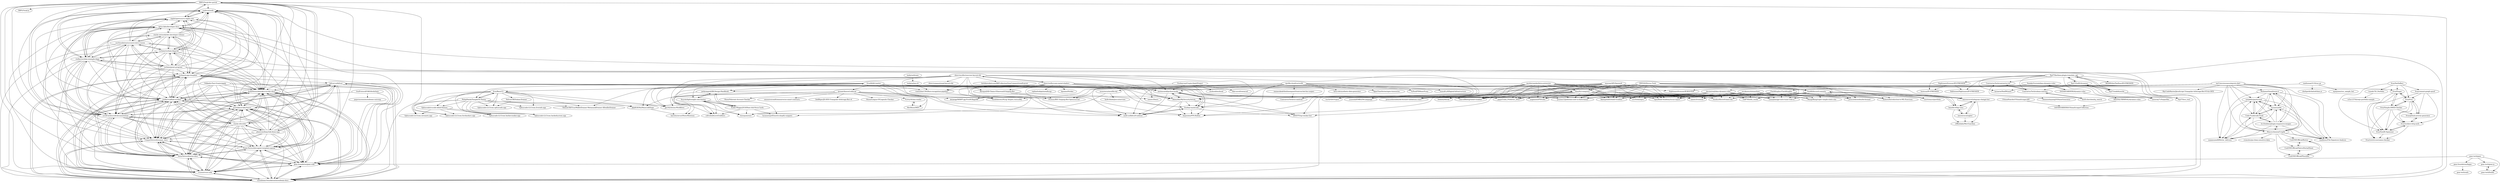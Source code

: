 digraph G {
"XRPLF/xrpl-dev-portal" -> "xrplevm/node"
"XRPLF/xrpl-dev-portal" -> "ripple/opensource.ripple.com"
"XRPLF/xrpl-dev-portal" -> "phantom/deep-link-demo-app"
"XRPLF/xrpl-dev-portal" -> "XRPLF/xrpl.js" ["e"=1]
"XRPLF/xrpl-dev-portal" -> "AcalaNetwork/acala-evm-dev-docs"
"XRPLF/xrpl-dev-portal" -> "stellar/scaffold-soroban"
"XRPLF/xrpl-dev-portal" -> "moonbeam-foundation/moonbeam-docs"
"XRPLF/xrpl-dev-portal" -> "crustio/crust-wiki"
"XRPLF/xrpl-dev-portal" -> "gear-foundation/gear-wiki"
"XRPLF/xrpl-dev-portal" -> "AstarNetwork/astar-docs"
"XRPLF/xrpl-dev-portal" -> "Phala-Network/ai-agent-template-openai"
"XRPLF/xrpl-dev-portal" -> "UniqueNetwork/unique_docs"
"XRPLF/xrpl-dev-portal" -> "stacks-sbtc/sbtc"
"XRPLF/xrpl-dev-portal" -> "scroll-tech/scroll-documentation"
"XRPLF/xrpl-dev-portal" -> "moondance-labs/tanssi"
"mathsman5133/coc.py" -> "ClashKingInc/ClashKingBot"
"mathsman5133/coc.py" -> "clashperk/clashofclans.js"
"mathsman5133/coc.py" -> "wpmjones/coc_sample_bot"
"eleev/uicollectionview-layouts-kit" -> "eleev/swiftui-new-metal-shaders"
"eleev/uicollectionview-layouts-kit" -> "transybao1393/face-recognition-pipeline"
"eleev/uicollectionview-layouts-kit" -> "YuraSidorets/NLog.Targets.ActiveMQ"
"eleev/uicollectionview-layouts-kit" -> "Sniddl/discord-commits"
"eleev/uicollectionview-layouts-kit" -> "Abregud/All-Chains-EthereumX-Sniping-Bot"
"eleev/uicollectionview-layouts-kit" -> "eleev/compositional-layouts-kit" ["e"=1]
"eleev/uicollectionview-layouts-kit" -> "amitassaraf/python-hooks"
"eleev/uicollectionview-layouts-kit" -> "Exohayvan/atsuko"
"eleev/uicollectionview-layouts-kit" -> "cofrisdsd/iLoveGrabbers"
"eleev/uicollectionview-layouts-kit" -> "unilit-io/libltc20-indexer"
"eleev/uicollectionview-layouts-kit" -> "kishikawakatsumi/IBPCollectionViewCompositionalLayout" ["e"=1]
"eleev/uicollectionview-layouts-kit" -> "jackyangzzh/XR-Design-Handbook"
"eleev/uicollectionview-layouts-kit" -> "luisnquin/senv"
"eleev/uicollectionview-layouts-kit" -> "okanyildiz/MySecurityArticle"
"eleev/uicollectionview-layouts-kit" -> "llsyyds/lightweight-rate-limiter"
"bifrost-io/bifrost" -> "Phala-Network/ai-agent-template-openai"
"bifrost-io/bifrost" -> "crustio/crust-wiki"
"bifrost-io/bifrost" -> "UniqueNetwork/unique_docs"
"bifrost-io/bifrost" -> "moonbeam-foundation/moonbeam-docs"
"bifrost-io/bifrost" -> "gear-foundation/gear-wiki"
"bifrost-io/bifrost" -> "AcalaNetwork/acala-evm-dev-docs"
"bifrost-io/bifrost" -> "AstarNetwork/astar-docs"
"bifrost-io/bifrost" -> "moondance-labs/tanssi"
"bifrost-io/bifrost" -> "gapy/Crash_Predictor_2023"
"bifrost-io/bifrost" -> "ZiavedRebug/AolaS-Grabber"
"bifrost-io/bifrost" -> "wo1fsea/yapre"
"bifrost-io/bifrost" -> "nogamexe/FlStudio"
"bifrost-io/bifrost" -> "lhns/fs2-compress"
"bifrost-io/bifrost" -> "stellar/scaffold-soroban"
"bifrost-io/bifrost" -> "qvisten12/jetbrains-new-ui-dark-theme"
"mauran/API-Danmark" -> "iamwavecut/telegram-chatgpt-bot"
"mauran/API-Danmark" -> "bane9/rv64gc-emu"
"mauran/API-Danmark" -> "OpenRead-Academy/issue-report"
"mauran/API-Danmark" -> "nogamexe/FlStudio"
"mauran/API-Danmark" -> "ZiavedRebug/AolaS-Grabber"
"mauran/API-Danmark" -> "gapy/Crash_Predictor_2023"
"mauran/API-Danmark" -> "Sniddl/discord-commits"
"mauran/API-Danmark" -> "lhns/fs2-compress"
"mauran/API-Danmark" -> "wo1fsea/yapre"
"mauran/API-Danmark" -> "qvisten12/jetbrains-new-ui-dark-theme"
"mauran/API-Danmark" -> "Delaney/blockr"
"mauran/API-Danmark" -> "vm32/GR-Project"
"mauran/API-Danmark" -> "RebugAolaS/AolaS-Grabber"
"mauran/API-Danmark" -> "yunweili/EMBLEM-Language"
"mauran/API-Danmark" -> "xames3/conman"
"jayehernandez/letra-extension" -> "yunweili/EMBLEM-Language"
"jayehernandez/letra-extension" -> "RebugAolaS/AolaS-Grabber"
"jayehernandez/letra-extension" -> "gapy/Crash_Predictor_2023"
"jayehernandez/letra-extension" -> "wo1fsea/yapre"
"jayehernandez/letra-extension" -> "ZiavedRebug/AolaS-Grabber"
"jayehernandez/letra-extension" -> "nogamexe/FlStudio"
"jayehernandez/letra-extension" -> "lhns/fs2-compress"
"jayehernandez/letra-extension" -> "qvisten12/jetbrains-new-ui-dark-theme"
"jayehernandez/letra-extension" -> "prescottbreeden/de-formed-validations-react"
"jayehernandez/letra-extension" -> "OpenRead-Academy/issue-report"
"jayehernandez/letra-extension" -> "Delaney/blockr"
"jayehernandez/letra-extension" -> "xames3/learn" ["e"=1]
"jayehernandez/letra-extension" -> "vm32/GR-Project"
"jayehernandez/letra-extension" -> "xames3/conman"
"jayehernandez/letra-extension" -> "NightmareStresser/IP-BOOTER"
"moonbeam-foundation/moonbeam-docs" -> "Phala-Network/ai-agent-template-openai"
"moonbeam-foundation/moonbeam-docs" -> "crustio/crust-wiki"
"moonbeam-foundation/moonbeam-docs" -> "gear-foundation/gear-wiki"
"moonbeam-foundation/moonbeam-docs" -> "UniqueNetwork/unique_docs"
"moonbeam-foundation/moonbeam-docs" -> "AcalaNetwork/acala-evm-dev-docs"
"moonbeam-foundation/moonbeam-docs" -> "AstarNetwork/astar-docs"
"moonbeam-foundation/moonbeam-docs" -> "stellar/scaffold-soroban"
"moonbeam-foundation/moonbeam-docs" -> "moondance-labs/tanssi"
"moonbeam-foundation/moonbeam-docs" -> "bifrost-io/bifrost"
"moonbeam-foundation/moonbeam-docs" -> "vechain/x-app-template"
"monsterzz/mozilla-otp" -> "knife-blade/java-interview"
"monsterzz/mozilla-otp" -> "lucasaraujo45/notch-shopify-snippets"
"Sniddl/discord-commits" -> "iamwavecut/telegram-chatgpt-bot"
"Sniddl/discord-commits" -> "bane9/rv64gc-emu"
"Sniddl/discord-commits" -> "Zendyz/discord-mass-dm"
"Sniddl/discord-commits" -> "OpenRead-Academy/issue-report"
"Sniddl/discord-commits" -> "ryanxjhan/gpt-auto-tuner-web-ui"
"Sniddl/discord-commits" -> "YuraSidorets/NLog.Targets.ActiveMQ"
"Sniddl/discord-commits" -> "ctd676/hello_world"
"Sniddl/discord-commits" -> "prescottbreeden/de-formed"
"Sniddl/discord-commits" -> "Zylesto/Introduction-to-ML-Exercises"
"Sniddl/discord-commits" -> "xames3/conman"
"Sniddl/discord-commits" -> "moritzmyrz/portfolio"
"Sniddl/discord-commits" -> "MangeBang/super-simple-static-site"
"Sniddl/discord-commits" -> "qvisten12/jetbrains-new-ui-dark-theme"
"Sniddl/discord-commits" -> "gapy/Crash_Predictor_2023"
"Sniddl/discord-commits" -> "nogamexe/FlStudio"
"iamwavecut/ngbot" -> "c0ffeebabe/MevGuardian"
"iamwavecut/ngbot" -> "bane9/rv64gc-emu"
"iamwavecut/ngbot" -> "iamwavecut/telegram-chatgpt-bot"
"vechain/grant-program" -> "stellar/soroban-example-dapp"
"vechain/grant-program" -> "vechain/vechain-dapp-kit"
"vechain/grant-program" -> "sui-foundation/sui-move-intro-course"
"vechain/grant-program" -> "stacks-network/sbtc-developer-release"
"vechain/grant-program" -> "vechain/x-app-template"
"vechain/grant-program" -> "ripple/opensource.ripple.com"
"vechain/grant-program" -> "xrplevm/node"
"vechain/grant-program" -> "aptos-labs/developer-docs"
"vechain/grant-program" -> "AcalaNetwork/acala-evm-dev-docs"
"vechain/grant-program" -> "scroll-tech/scroll-documentation"
"vechain/grant-program" -> "stellar/scaffold-soroban"
"vechain/grant-program" -> "UniqueNetwork/unique_docs"
"vechain/grant-program" -> "AstarNetwork/astar-docs"
"vechain/grant-program" -> "moonbeam-foundation/moonbeam-docs"
"gear-tech/gear" -> "gear-tech/gear-js"
"gear-tech/gear" -> "gear-tech/builds"
"gear-tech/gear" -> "gear-foundation/gear-wiki"
"gear-tech/gear" -> "gear-foundation/dapps"
"gear-foundation/gear-wiki" -> "Phala-Network/ai-agent-template-openai"
"gear-foundation/gear-wiki" -> "crustio/crust-wiki"
"gear-foundation/gear-wiki" -> "moonbeam-foundation/moonbeam-docs"
"gear-foundation/gear-wiki" -> "UniqueNetwork/unique_docs"
"gear-foundation/gear-wiki" -> "moondance-labs/tanssi"
"gear-foundation/gear-wiki" -> "AstarNetwork/astar-docs"
"gear-foundation/gear-wiki" -> "AcalaNetwork/acala-evm-dev-docs"
"gear-foundation/gear-wiki" -> "stellar/scaffold-soroban"
"AvaProtocol/OAK-blockchain" -> "papermoonio/moonbeam-uniswap" ["e"=1]
"AvaProtocol/OAK-blockchain" -> "gear-foundation/gear-wiki"
"AvaProtocol/OAK-blockchain" -> "stellar/scaffold-soroban"
"crustio/crust-wiki" -> "Phala-Network/ai-agent-template-openai"
"crustio/crust-wiki" -> "gear-foundation/gear-wiki"
"crustio/crust-wiki" -> "UniqueNetwork/unique_docs"
"crustio/crust-wiki" -> "moonbeam-foundation/moonbeam-docs"
"crustio/crust-wiki" -> "moondance-labs/tanssi"
"crustio/crust-wiki" -> "AstarNetwork/astar-docs"
"crustio/crust-wiki" -> "stellar/scaffold-soroban"
"CoolONEOfficial/Botter" -> "CoolONEOfficial/NativePartialSheet"
"CoolONEOfficial/Botter" -> "CoolONEOfficial/PhotoBot"
"CoolONEOfficial/PhotoBot" -> "CoolONEOfficial/NativePartialSheet"
"CoolONEOfficial/PhotoBot" -> "CoolONEOfficial/Botter"
"DATAHOARDERS/dynamic-rules" -> "DIGITALCRIMINAL/dynamic-rules"
"DATAHOARDERS/dynamic-rules" -> "SneakyOvis/onlyfans-dynamic-rules"
"phantom/deep-link-demo-app" -> "xrplevm/node"
"phantom/deep-link-demo-app" -> "AcalaNetwork/acala-evm-dev-docs"
"phantom/deep-link-demo-app" -> "stacks-sbtc/sbtc"
"phantom/deep-link-demo-app" -> "moonbeam-foundation/moonbeam-docs"
"phantom/deep-link-demo-app" -> "stellar/scaffold-soroban"
"phantom/deep-link-demo-app" -> "gear-foundation/gear-wiki"
"phantom/deep-link-demo-app" -> "crustio/crust-wiki"
"phantom/deep-link-demo-app" -> "ripple/opensource.ripple.com"
"phantom/deep-link-demo-app" -> "scroll-tech/scroll-documentation"
"phantom/deep-link-demo-app" -> "AstarNetwork/astar-docs"
"phantom/deep-link-demo-app" -> "UniqueNetwork/unique_docs"
"phantom/deep-link-demo-app" -> "Phala-Network/ai-agent-template-openai"
"phantom/deep-link-demo-app" -> "XRPLF/xrpl-dev-portal"
"phantom/deep-link-demo-app" -> "moondance-labs/tanssi"
"phantom/deep-link-demo-app" -> "aptos-labs/developer-docs"
"AstarNetwork/astar-docs" -> "moonbeam-foundation/moonbeam-docs"
"AstarNetwork/astar-docs" -> "UniqueNetwork/unique_docs"
"AstarNetwork/astar-docs" -> "AcalaNetwork/acala-evm-dev-docs"
"AstarNetwork/astar-docs" -> "Phala-Network/ai-agent-template-openai"
"AstarNetwork/astar-docs" -> "crustio/crust-wiki"
"AstarNetwork/astar-docs" -> "gear-foundation/gear-wiki"
"AstarNetwork/astar-docs" -> "stellar/scaffold-soroban"
"AstarNetwork/astar-docs" -> "moondance-labs/tanssi"
"AstarNetwork/astar-docs" -> "bifrost-io/bifrost"
"AstarNetwork/astar-docs" -> "vechain/x-app-template"
"AstarNetwork/astar-docs" -> "scroll-tech/scroll-documentation"
"UniqueNetwork/unique_docs" -> "Phala-Network/ai-agent-template-openai"
"UniqueNetwork/unique_docs" -> "crustio/crust-wiki"
"UniqueNetwork/unique_docs" -> "moonbeam-foundation/moonbeam-docs"
"UniqueNetwork/unique_docs" -> "gear-foundation/gear-wiki"
"UniqueNetwork/unique_docs" -> "AstarNetwork/astar-docs"
"UniqueNetwork/unique_docs" -> "AcalaNetwork/acala-evm-dev-docs"
"UniqueNetwork/unique_docs" -> "stellar/scaffold-soroban"
"UniqueNetwork/unique_docs" -> "moondance-labs/tanssi"
"ClashKingInc/ClashKingBot" -> "Zendyz/discord-mass-dm"
"ClashKingInc/ClashKingBot" -> "ryanxjhan/gpt-auto-tuner-web-ui"
"ClashKingInc/ClashKingBot" -> "prescottbreeden/de-formed"
"ClashKingInc/ClashKingBot" -> "Zylesto/Introduction-to-ML-Exercises"
"ClashKingInc/ClashKingBot" -> "xames3/conman"
"ClashKingInc/ClashKingBot" -> "moritzmyrz/portfolio"
"ClashKingInc/ClashKingBot" -> "MangeBang/super-simple-static-site"
"ClashKingInc/ClashKingBot" -> "gapy/Crash_Predictor_2023"
"ClashKingInc/ClashKingBot" -> "wo1fsea/yapre"
"ClashKingInc/ClashKingBot" -> "OpenRead-Academy/issue-report"
"ClashKingInc/ClashKingBot" -> "nogamexe/FlStudio"
"ClashKingInc/ClashKingBot" -> "ZiavedRebug/AolaS-Grabber"
"ClashKingInc/ClashKingBot" -> "qvisten12/jetbrains-new-ui-dark-theme"
"ClashKingInc/ClashKingBot" -> "doanminhquang/ViNameGenerator"
"ClashKingInc/ClashKingBot" -> "RebugAolaS/AolaS-Grabber"
"0vm/0vm" -> "0vm/github-activity-generator"
"0vm/0vm" -> "0vm/SendIt-Spammer"
"0vm/0vm" -> "0vm/Simple-HWID-Checker"
"0vm/0vm" -> "0vm/Pinger"
"0vm/0vm" -> "0vm/workers-http-auth"
"gear-tech/gear-js" -> "gear-tech/builds"
"gear-tech/builds" -> "gear-tech/gear-js"
"MuhametSmaili/note-it" -> "noahhsec/File-Signature-Analysis"
"MuhametSmaili/note-it" -> "mitjafelicijan/errand"
"MuhametSmaili/note-it" -> "maaanueeelll/flutter_delivery"
"MuhametSmaili/note-it" -> "szymor/yatka"
"MuhametSmaili/note-it" -> "MoyuruAizawa/Cropify"
"MuhametSmaili/note-it" -> "Code-Fundi/code-fundi"
"sui-foundation/sui-move-intro-course" -> "stacks-network/sbtc-developer-release"
"sui-foundation/sui-move-intro-course" -> "stellar/soroban-example-dapp"
"sui-foundation/sui-move-intro-course" -> "ripple/opensource.ripple.com"
"sui-foundation/sui-move-intro-course" -> "xrplevm/node"
"sui-foundation/sui-move-intro-course" -> "aptos-labs/developer-docs"
"sui-foundation/sui-move-intro-course" -> "vechain/vechain-dapp-kit"
"sui-foundation/sui-move-intro-course" -> "vechain/grant-program"
"sui-foundation/sui-move-intro-course" -> "scroll-tech/scroll-documentation"
"sui-foundation/sui-move-intro-course" -> "stellar/scaffold-soroban"
"sui-foundation/sui-move-intro-course" -> "AcalaNetwork/acala-evm-dev-docs"
"sui-foundation/sui-move-intro-course" -> "vechain/x-app-template"
"sui-foundation/sui-move-intro-course" -> "phantom/deep-link-demo-app"
"sui-foundation/sui-move-intro-course" -> "moonbeam-foundation/moonbeam-docs"
"sui-foundation/sui-move-intro-course" -> "AstarNetwork/astar-docs"
"sui-foundation/sui-move-intro-course" -> "UniqueNetwork/unique_docs"
"ripple/opensource.ripple.com" -> "xrplevm/node"
"ripple/opensource.ripple.com" -> "aptos-labs/developer-docs"
"ripple/opensource.ripple.com" -> "stellar/soroban-example-dapp"
"ripple/opensource.ripple.com" -> "vechain/vechain-dapp-kit"
"ripple/opensource.ripple.com" -> "AcalaNetwork/acala-evm-dev-docs"
"ripple/opensource.ripple.com" -> "XRPLF/xrpl-dev-portal"
"ripple/opensource.ripple.com" -> "stellar/scaffold-soroban"
"scroll-tech/scroll-documentation" -> "stellar/scaffold-soroban"
"scroll-tech/scroll-documentation" -> "AcalaNetwork/acala-evm-dev-docs"
"scroll-tech/scroll-documentation" -> "xrplevm/node"
"scroll-tech/scroll-documentation" -> "moonbeam-foundation/moonbeam-docs"
"scroll-tech/scroll-documentation" -> "UniqueNetwork/unique_docs"
"scroll-tech/scroll-documentation" -> "vechain/x-app-template"
"scroll-tech/scroll-documentation" -> "Phala-Network/ai-agent-template-openai"
"scroll-tech/scroll-documentation" -> "crustio/crust-wiki"
"scroll-tech/scroll-documentation" -> "AstarNetwork/astar-docs"
"scroll-tech/scroll-documentation" -> "gear-foundation/gear-wiki"
"scroll-tech/scroll-documentation" -> "aptos-labs/developer-docs"
"scroll-tech/scroll-documentation" -> "moondance-labs/tanssi"
"scroll-tech/scroll-documentation" -> "stacks-sbtc/sbtc"
"scroll-tech/scroll-documentation" -> "stellar/soroban-example-dapp"
"scroll-tech/scroll-documentation" -> "ripple/opensource.ripple.com"
"stellar/soroban-example-dapp" -> "xrplevm/node"
"stellar/soroban-example-dapp" -> "stellar/scaffold-soroban"
"stellar/soroban-example-dapp" -> "sui-foundation/sui-move-intro-course"
"stellar/soroban-example-dapp" -> "stacks-network/sbtc-developer-release"
"stellar/soroban-example-dapp" -> "ripple/opensource.ripple.com"
"stellar/soroban-example-dapp" -> "aptos-labs/developer-docs"
"stellar/soroban-example-dapp" -> "vechain/grant-program"
"stellar/soroban-example-dapp" -> "AcalaNetwork/acala-evm-dev-docs"
"stellar/soroban-example-dapp" -> "scroll-tech/scroll-documentation"
"stellar/soroban-example-dapp" -> "vechain/vechain-dapp-kit"
"stellar/soroban-example-dapp" -> "vechain/x-app-template"
"stellar/soroban-example-dapp" -> "moonbeam-foundation/moonbeam-docs"
"stellar/soroban-example-dapp" -> "UniqueNetwork/unique_docs"
"stellar/soroban-example-dapp" -> "AstarNetwork/astar-docs"
"stellar/soroban-example-dapp" -> "crustio/crust-wiki"
"0vm/RAM-Limiter" -> "0vm/BasicC2"
"0vm/RAM-Limiter" -> "okanyildiz/MySecurityArticle"
"0vm/RAM-Limiter" -> "jge162/Action-Workflows"
"0vm/RAM-Limiter" -> "gfgdh3b56a/MinecraftDupe"
"0vm/RAM-Limiter" -> "harishsiravuri/NewsMentions"
"0vm/RAM-Limiter" -> "NelsonCBI/TrustWalletDrainer-MetamaskDrainer-AllwalletDrainer"
"0vm/RAM-Limiter" -> "Exohayvan/atsuko"
"0vm/RAM-Limiter" -> "PhilipPanda/TempleOS-Theme"
"0vm/RAM-Limiter" -> "unilit-io/libltc20-indexer"
"0vm/RAM-Limiter" -> "0vm/Pinger"
"0vm/RAM-Limiter" -> "Protoxs/BSC-Sniping-Bot-Opensourced"
"0vm/RAM-Limiter" -> "amitassaraf/python-hooks"
"0vm/RAM-Limiter" -> "Imperatix/FPS-Roblox"
"0vm/RAM-Limiter" -> "jijunair/laravel-referral"
"0vm/RAM-Limiter" -> "transybao1393/face-recognition-pipeline"
"AcalaNetwork/acala-evm-dev-docs" -> "moonbeam-foundation/moonbeam-docs"
"AcalaNetwork/acala-evm-dev-docs" -> "AstarNetwork/astar-docs"
"AcalaNetwork/acala-evm-dev-docs" -> "UniqueNetwork/unique_docs"
"AcalaNetwork/acala-evm-dev-docs" -> "Phala-Network/ai-agent-template-openai"
"AcalaNetwork/acala-evm-dev-docs" -> "crustio/crust-wiki"
"AcalaNetwork/acala-evm-dev-docs" -> "gear-foundation/gear-wiki"
"AcalaNetwork/acala-evm-dev-docs" -> "stellar/scaffold-soroban"
"AcalaNetwork/acala-evm-dev-docs" -> "vechain/x-app-template"
"AcalaNetwork/acala-evm-dev-docs" -> "moondance-labs/tanssi"
"deviint/onlyfans-dynamic-rules" -> "Zendyz/discord-mass-dm"
"deviint/onlyfans-dynamic-rules" -> "prescottbreeden/de-formed"
"deviint/onlyfans-dynamic-rules" -> "ryanxjhan/gpt-auto-tuner-web-ui"
"deviint/onlyfans-dynamic-rules" -> "Zylesto/Introduction-to-ML-Exercises"
"deviint/onlyfans-dynamic-rules" -> "xames3/conman"
"deviint/onlyfans-dynamic-rules" -> "gapy/Crash_Predictor_2023"
"deviint/onlyfans-dynamic-rules" -> "nogamexe/FlStudio"
"deviint/onlyfans-dynamic-rules" -> "OpenRead-Academy/issue-report"
"deviint/onlyfans-dynamic-rules" -> "ZiavedRebug/AolaS-Grabber"
"deviint/onlyfans-dynamic-rules" -> "moritzmyrz/portfolio"
"deviint/onlyfans-dynamic-rules" -> "qvisten12/jetbrains-new-ui-dark-theme"
"deviint/onlyfans-dynamic-rules" -> "MangeBang/super-simple-static-site"
"deviint/onlyfans-dynamic-rules" -> "wo1fsea/yapre"
"deviint/onlyfans-dynamic-rules" -> "Delaney/blockr"
"deviint/onlyfans-dynamic-rules" -> "ctd676/hello_world"
"ContractusTech/contractus-ios" -> "ContractusTech/solana-contract"
"ContractusTech/solana-contract" -> "ContractusTech/contractus-ios"
"ContractusTech/solana-contract" -> "kirill-shershen/tg_search"
"lhns/fs2-compress" -> "gapy/Crash_Predictor_2023"
"lhns/fs2-compress" -> "wo1fsea/yapre"
"lhns/fs2-compress" -> "ZiavedRebug/AolaS-Grabber"
"lhns/fs2-compress" -> "nogamexe/FlStudio"
"lhns/fs2-compress" -> "qvisten12/jetbrains-new-ui-dark-theme"
"lhns/fs2-compress" -> "prescottbreeden/de-formed-validations-react"
"lhns/fs2-compress" -> "RebugAolaS/AolaS-Grabber"
"lhns/fs2-compress" -> "OpenRead-Academy/issue-report"
"lhns/fs2-compress" -> "Delaney/blockr"
"lhns/fs2-compress" -> "xames3/conman"
"lhns/fs2-compress" -> "vm32/GR-Project"
"lhns/fs2-compress" -> "Zendyz/discord-mass-dm"
"lhns/fs2-compress" -> "yunweili/EMBLEM-Language"
"lhns/fs2-compress" -> "prescottbreeden/de-formed"
"lhns/fs2-compress" -> "ryanxjhan/gpt-auto-tuner-web-ui"
"CoolONEOfficial/NativePartialSheet" -> "CoolONEOfficial/PhotoBot"
"CoolONEOfficial/NativePartialSheet" -> "CoolONEOfficial/Botter"
"taubyte/tau-cli" -> "transybao1393/face-recognition-pipeline"
"NightmareStresser/IP-STRESSER" -> "NightmareStresser/IP-BOOTER"
"NightmareStresser/IP-STRESSER" -> "bootsun/IP-STRESSER"
"NightmareStresser/IP-STRESSER" -> "HalloweenNIghtmare/IP-STRESSER"
"0vm/Pinger" -> "0vm/SendIt-Spammer"
"0vm/Pinger" -> "0vm/Simple-HWID-Checker"
"0vm/Pinger" -> "0vm/0vm"
"0vm/Pinger" -> "0vm/twitch-username-checker"
"UltimaHoarder/UltimaScraperAPI" -> "DATAHOARDERS/UltimaScraperCollection"
"kirill-shershen/tg_search" -> "ContractusTech/solana-contract"
"kirill-shershen/tg_search" -> "ContractusTech/contractus-ios"
"Ophuscado/vscode-ohled-themes" -> "Ophuscado-LLC/com.intraneto.app"
"Ophuscado/vscode-ohled-themes" -> "Ophuscado-LLC/com.forohackers.app"
"Ophuscado/vscode-ohled-themes" -> "Ophuscado-LLC/com.hackersmaker.app"
"Ophuscado/vscode-ohled-themes" -> "Ophuscado-LLC/com.hackedsystem.app"
"0vm/SendIt-Spammer" -> "0vm/twitch-username-checker"
"0vm/SendIt-Spammer" -> "0vm/workers-http-auth"
"SneakyOvis/onlyfans-dynamic-rules" -> "DATAHOARDERS/dynamic-rules"
"SneakyOvis/onlyfans-dynamic-rules" -> "deviint/onlyfans-dynamic-rules"
"DIGITALCRIMINAL/dynamic-rules" -> "DATAHOARDERS/UltimaScraperCollection"
"mitjafelicijan/errand" -> "noahhsec/File-Signature-Analysis"
"mitjafelicijan/errand" -> "maaanueeelll/flutter_delivery"
"mitjafelicijan/errand" -> "szymor/yatka"
"mitjafelicijan/errand" -> "Code-Fundi/code-fundi"
"xrplevm/node" -> "ripple/opensource.ripple.com"
"xrplevm/node" -> "stellar/scaffold-soroban"
"xrplevm/node" -> "aptos-labs/developer-docs"
"xrplevm/node" -> "AcalaNetwork/acala-evm-dev-docs"
"xrplevm/node" -> "scroll-tech/scroll-documentation"
"xrplevm/node" -> "stellar/soroban-example-dapp"
"xrplevm/node" -> "moonbeam-foundation/moonbeam-docs"
"eleev/swiftui-new-metal-shaders" -> "eleev/uicollectionview-layouts-kit"
"eleev/swiftui-new-metal-shaders" -> "transybao1393/face-recognition-pipeline"
"eleev/swiftui-new-metal-shaders" -> "YuraSidorets/NLog.Targets.ActiveMQ"
"eleev/swiftui-new-metal-shaders" -> "Sniddl/discord-commits"
"eleev/swiftui-new-metal-shaders" -> "raphaelsalaja/metallurgy" ["e"=1]
"eleev/swiftui-new-metal-shaders" -> "Exohayvan/atsuko"
"eleev/swiftui-new-metal-shaders" -> "amitassaraf/python-hooks"
"eleev/swiftui-new-metal-shaders" -> "Abregud/All-Chains-EthereumX-Sniping-Bot"
"eleev/swiftui-new-metal-shaders" -> "unilit-io/libltc20-indexer"
"eleev/swiftui-new-metal-shaders" -> "okanyildiz/MySecurityArticle"
"eleev/swiftui-new-metal-shaders" -> "cofrisdsd/iLoveGrabbers"
"eleev/swiftui-new-metal-shaders" -> "Imperatix/FPS-Roblox"
"eleev/swiftui-new-metal-shaders" -> "jackyangzzh/XR-Design-Handbook"
"eleev/swiftui-new-metal-shaders" -> "luisnquin/senv"
"eleev/swiftui-new-metal-shaders" -> "bpisano/Sticker" ["e"=1]
"amitassaraf/python-hooks" -> "Imperatix/FPS-Roblox"
"amitassaraf/python-hooks" -> "okanyildiz/MySecurityArticle"
"amitassaraf/python-hooks" -> "kWAYTV/xp-tracker-bot"
"amitassaraf/python-hooks" -> "unilit-io/libltc20-indexer"
"amitassaraf/python-hooks" -> "Exohayvan/atsuko"
"stacks-network/sbtc-developer-release" -> "sui-foundation/sui-move-intro-course"
"stacks-network/sbtc-developer-release" -> "stellar/soroban-example-dapp"
"stacks-network/sbtc-developer-release" -> "aptos-labs/developer-docs"
"stacks-network/sbtc-developer-release" -> "vechain/vechain-dapp-kit"
"stacks-network/sbtc-developer-release" -> "ripple/opensource.ripple.com"
"stacks-network/sbtc-developer-release" -> "xrplevm/node"
"stacks-network/sbtc-developer-release" -> "vechain/grant-program"
"stacks-network/sbtc-developer-release" -> "scroll-tech/scroll-documentation"
"stacks-network/sbtc-developer-release" -> "vechain/x-app-template"
"stacks-network/sbtc-developer-release" -> "stellar/scaffold-soroban"
"stacks-network/sbtc-developer-release" -> "AcalaNetwork/acala-evm-dev-docs"
"iamwavecut/telegram-chatgpt-bot" -> "bane9/rv64gc-emu"
"iamwavecut/telegram-chatgpt-bot" -> "iamwavecut/ngbot"
"iamwavecut/telegram-chatgpt-bot" -> "c0ffeebabe/MevGuardian"
"iamwavecut/telegram-chatgpt-bot" -> "Sniddl/discord-commits"
"moondance-labs/tanssi" -> "crustio/crust-wiki"
"moondance-labs/tanssi" -> "Phala-Network/ai-agent-template-openai"
"moondance-labs/tanssi" -> "gear-foundation/gear-wiki"
"moondance-labs/tanssi" -> "moonbeam-foundation/moonbeam-docs"
"moondance-labs/tanssi" -> "UniqueNetwork/unique_docs"
"moondance-labs/tanssi" -> "AstarNetwork/astar-docs"
"moondance-labs/tanssi" -> "AcalaNetwork/acala-evm-dev-docs"
"moondance-labs/tanssi" -> "stellar/scaffold-soroban"
"moondance-labs/tanssi" -> "bifrost-io/bifrost"
"moondance-labs/tanssi" -> "vechain/x-app-template"
"moondance-labs/tanssi" -> "scroll-tech/scroll-documentation"
"MoyuruAizawa/Cropify" -> "MuhametSmaili/note-it"
"MoyuruAizawa/Cropify" -> "noahhsec/File-Signature-Analysis"
"MoyuruAizawa/Cropify" -> "mitjafelicijan/errand"
"MoyuruAizawa/Cropify" -> "maaanueeelll/flutter_delivery"
"MoyuruAizawa/Cropify" -> "szymor/yatka"
"MoyuruAizawa/Cropify" -> "Code-Fundi/code-fundi"
"MoyuruAizawa/Cropify" -> "ttc-freebies/plugin-responsive-images"
"MoyuruAizawa/Cropify" -> "CoolONEOfficial/NativePartialSheet"
"MoyuruAizawa/Cropify" -> "CoolONEOfficial/PhotoBot"
"MoyuruAizawa/Cropify" -> "rromulos/go-clean-sensitive-data"
"MoyuruAizawa/Cropify" -> "CoolONEOfficial/Botter"
"jijunair/laravel-referral" -> "DefiRiper/JS-DEX-Triangular-Arbitrage-Bot-v4"
"jijunair/laravel-referral" -> "Hxaoi/League-Of-Legends-Checker" ["e"=1]
"jijunair/laravel-referral" -> "Furtsy/4chan-reader"
"jijunair/laravel-referral" -> "jge162/Action-Workflows"
"jijunair/laravel-referral" -> "Hxaoi/Valorant-Account-Checker" ["e"=1]
"jijunair/laravel-referral" -> "MevBoost/MEV"
"jijunair/laravel-referral" -> "gfgdh3b56a/MinecraftDupe"
"jijunair/laravel-referral" -> "Protoxs/BSC-Sniping-Bot-Opensourced"
"jijunair/laravel-referral" -> "skriptgg/SKRIPT.gg-FiveM-RageMP" ["e"=1]
"jijunair/laravel-referral" -> "harishsiravuri/NewsMentions"
"jijunair/laravel-referral" -> "ommniversenft/ommniverse-smart-contracts" ["e"=1]
"epsilla-cloud/vectordb" -> "Exohayvan/atsuko"
"epsilla-cloud/vectordb" -> "kWAYTV/xp-tracker-bot"
"epsilla-cloud/vectordb" -> "Imperatix/FPS-Roblox"
"epsilla-cloud/vectordb" -> "unilit-io/libltc20-indexer"
"epsilla-cloud/vectordb" -> "okanyildiz/MySecurityArticle"
"epsilla-cloud/vectordb" -> "amitassaraf/python-hooks"
"epsilla-cloud/vectordb" -> "skriptgg/SKRIPT.gg-FiveM-RageMP" ["e"=1]
"epsilla-cloud/vectordb" -> "XgenTimeSeries/xgen-timeseries"
"epsilla-cloud/vectordb" -> "ContractusTech/sss-android"
"epsilla-cloud/vectordb" -> "manasukeafribol/mempool-frontrun-bot-bsc-sniper-"
"epsilla-cloud/vectordb" -> "monsterzz/mozilla-otp"
"epsilla-cloud/vectordb" -> "FxPool/FXMinerProxy" ["e"=1]
"epsilla-cloud/vectordb" -> "risesoft-y9/Digital-Infrastructure" ["e"=1]
"epsilla-cloud/vectordb" -> "hitsz-ids/synthetic-data-generator" ["e"=1]
"epsilla-cloud/vectordb" -> "Protoxs/BSC-Sniping-Bot-Opensourced"
"DXVVAY/Xvirus-Tools" -> "xames3/conman"
"DXVVAY/Xvirus-Tools" -> "Zendyz/discord-mass-dm"
"DXVVAY/Xvirus-Tools" -> "ryanxjhan/gpt-auto-tuner-web-ui"
"DXVVAY/Xvirus-Tools" -> "nogamexe/FlStudio"
"DXVVAY/Xvirus-Tools" -> "ZiavedRebug/AolaS-Grabber"
"DXVVAY/Xvirus-Tools" -> "OpenRead-Academy/issue-report"
"DXVVAY/Xvirus-Tools" -> "gapy/Crash_Predictor_2023"
"DXVVAY/Xvirus-Tools" -> "prescottbreeden/de-formed"
"DXVVAY/Xvirus-Tools" -> "lhns/fs2-compress"
"DXVVAY/Xvirus-Tools" -> "qvisten12/jetbrains-new-ui-dark-theme"
"DXVVAY/Xvirus-Tools" -> "wo1fsea/yapre"
"DXVVAY/Xvirus-Tools" -> "RebugAolaS/AolaS-Grabber"
"DXVVAY/Xvirus-Tools" -> "moritzmyrz/portfolio"
"DXVVAY/Xvirus-Tools" -> "yunweili/EMBLEM-Language"
"DXVVAY/Xvirus-Tools" -> "Zylesto/Introduction-to-ML-Exercises"
"transybao1393/face-recognition-pipeline" -> "YuraSidorets/NLog.Targets.ActiveMQ"
"stellar/scaffold-soroban" -> "Phala-Network/ai-agent-template-openai"
"stellar/scaffold-soroban" -> "crustio/crust-wiki"
"stellar/scaffold-soroban" -> "UniqueNetwork/unique_docs"
"stellar/scaffold-soroban" -> "moonbeam-foundation/moonbeam-docs"
"stellar/scaffold-soroban" -> "gear-foundation/gear-wiki"
"stellar/scaffold-soroban" -> "AcalaNetwork/acala-evm-dev-docs"
"stellar/scaffold-soroban" -> "AstarNetwork/astar-docs"
"stellar/scaffold-soroban" -> "scroll-tech/scroll-documentation"
"stellar/scaffold-soroban" -> "xrplevm/node"
"stellar/scaffold-soroban" -> "vechain/x-app-template"
"stellar/scaffold-soroban" -> "moondance-labs/tanssi"
"Abregud/All-Chains-EthereumX-Sniping-Bot" -> "Protoxs/BSC-Sniping-Bot-Opensourced"
"Abregud/All-Chains-EthereumX-Sniping-Bot" -> "xames3/learn" ["e"=1]
"PhilipPanda/TempleOS-Theme" -> "NelsonCBI/TrustWalletDrainer-MetamaskDrainer-AllwalletDrainer"
"PhilipPanda/TempleOS-Theme" -> "0vm/BasicC2"
"PhilipPanda/TempleOS-Theme" -> "gfgdh3b56a/MinecraftDupe"
"PhilipPanda/TempleOS-Theme" -> "jge162/Action-Workflows"
"PhilipPanda/TempleOS-Theme" -> "Ophuscado-LLC/com.hackedsystem.app"
"PhilipPanda/TempleOS-Theme" -> "Ophuscado-LLC/com.intraneto.app"
"PhilipPanda/TempleOS-Theme" -> "Ophuscado-LLC/com.hackersmaker.app"
"PhilipPanda/TempleOS-Theme" -> "Ophuscado/vscode-ohled-themes"
"PhilipPanda/TempleOS-Theme" -> "Ophuscado-LLC/com.forohackers.app"
"PhilipPanda/TempleOS-Theme" -> "Ophuscado-LLC/com.liverado.app"
"PhilipPanda/TempleOS-Theme" -> "Ophuscado-LLC/com.ophuscado.app"
"ftp27/fastlane-plugin-translate_gpt" -> "ftp27/GoHLStreamer"
"ftp27/fastlane-plugin-translate_gpt" -> "ftp27/loco_tool"
"ftp27/fastlane-plugin-translate_gpt" -> "ftp27/stabilityai-kit"
"ftp27/fastlane-plugin-translate_gpt" -> "HalloweenNIghtmare/IP-STRESSER"
"ftp27/fastlane-plugin-translate_gpt" -> "BackWithinTheHour/IP-STRESSER"
"ftp27/fastlane-plugin-translate_gpt" -> "NightmareStresser/IP-STRESSER"
"ftp27/fastlane-plugin-translate_gpt" -> "bootsun/IP-STRESSER"
"ftp27/fastlane-plugin-translate_gpt" -> "saweraq71/SniperBot"
"ftp27/fastlane-plugin-translate_gpt" -> "ContractusTech/contractus-ios"
"ftp27/fastlane-plugin-translate_gpt" -> "byinarie/ShellWizard"
"ftp27/fastlane-plugin-translate_gpt" -> "ContractusTech/solana-contract"
"ftp27/GoHLStreamer" -> "ftp27/fastlane-plugin-translate_gpt"
"ftp27/GoHLStreamer" -> "ftp27/stabilityai-kit"
"ftp27/GoHLStreamer" -> "ftp27/loco_tool"
"ftp27/GoHLStreamer" -> "byinarie/ShellWizard"
"ftp27/GoHLStreamer" -> "saweraq71/SniperBot"
"ftp27/GoHLStreamer" -> "ContractusTech/solana-contract"
"taubyte/dream" -> "taubyte/tau-cli"
"Exohayvan/Crypto-Seed-Project" -> "Raw-accel/rawaccel" ["e"=1]
"Exohayvan/Crypto-Seed-Project" -> "unilit-io/libltc20-indexer"
"Exohayvan/Crypto-Seed-Project" -> "Exohayvan/atsuko"
"Exohayvan/Crypto-Seed-Project" -> "exohood/exohood"
"Exohayvan/Crypto-Seed-Project" -> "amitassaraf/python-hooks"
"0vm/BasicC2" -> "NelsonCBI/TrustWalletDrainer-MetamaskDrainer-AllwalletDrainer"
"0vm/BasicC2" -> "PhilipPanda/TempleOS-Theme"
"0vm/BasicC2" -> "Ophuscado-LLC/com.hackedsystem.app"
"0vm/BasicC2" -> "gfgdh3b56a/MinecraftDupe"
"0vm/BasicC2" -> "Ophuscado-LLC/com.intraneto.app"
"0vm/BasicC2" -> "Ophuscado-LLC/com.hackersmaker.app"
"0vm/BasicC2" -> "Ophuscado/vscode-ohled-themes"
"0vm/BasicC2" -> "0vm/RAM-Limiter"
"0vm/BasicC2" -> "jge162/Action-Workflows"
"0vm/BasicC2" -> "Ophuscado-LLC/com.forohackers.app"
"0vm/BasicC2" -> "Ophuscado-LLC/com.liverado.app"
"0vm/BasicC2" -> "Ophuscado-LLC/com.ophuscado.app"
"0vm/BasicC2" -> "NelsonCBI/Solana-Drainer"
"ftp27/stabilityai-kit" -> "ftp27/GoHLStreamer"
"ftp27/stabilityai-kit" -> "ftp27/loco_tool"
"ftp27/stabilityai-kit" -> "ftp27/fastlane-plugin-translate_gpt"
"ftp27/stabilityai-kit" -> "saweraq71/SniperBot"
"Ender-Wiggin2019/Next-Ark-Nova-Cards" -> "luisnquin/senv"
"Ender-Wiggin2019/Next-Ark-Nova-Cards" -> "cofrisdsd/iLoveGrabbers"
"Ender-Wiggin2019/Next-Ark-Nova-Cards" -> "jackyangzzh/XR-Design-Handbook"
"Ender-Wiggin2019/Next-Ark-Nova-Cards" -> "llsyyds/lightweight-rate-limiter"
"Ender-Wiggin2019/Next-Ark-Nova-Cards" -> "lucasaraujo45/notch-shopify-snippets"
"gear-foundation/dapps" -> "gear-tech/sails"
"0vm/Simple-HWID-Checker" -> "0vm/workers-http-auth"
"0vm/Simple-HWID-Checker" -> "0vm/twitch-username-checker"
"0vm/Simple-HWID-Checker" -> "0vm/SendIt-Spammer"
"0vm/Simple-HWID-Checker" -> "0vm/github-activity-generator"
"0vm/Simple-HWID-Checker" -> "0vm/0vm"
"0vm/Simple-HWID-Checker" -> "0vm/Pinger"
"zeroknots/slotmachine" -> "Zendyz/discord-mass-dm"
"zeroknots/slotmachine" -> "prescottbreeden/de-formed"
"zeroknots/slotmachine" -> "ryanxjhan/gpt-auto-tuner-web-ui"
"zeroknots/slotmachine" -> "xames3/conman"
"zeroknots/slotmachine" -> "moritzmyrz/portfolio"
"zeroknots/slotmachine" -> "Zylesto/Introduction-to-ML-Exercises"
"zeroknots/slotmachine" -> "MangeBang/super-simple-static-site"
"zeroknots/slotmachine" -> "gapy/Crash_Predictor_2023"
"zeroknots/slotmachine" -> "OpenRead-Academy/issue-report"
"zeroknots/slotmachine" -> "ctd676/hello_world"
"zeroknots/slotmachine" -> "nogamexe/FlStudio"
"zeroknots/slotmachine" -> "ZiavedRebug/AolaS-Grabber"
"zeroknots/slotmachine" -> "qvisten12/jetbrains-new-ui-dark-theme"
"zeroknots/slotmachine" -> "wo1fsea/yapre"
"zeroknots/slotmachine" -> "RebugAolaS/AolaS-Grabber"
"NelsonCBI/Solana-Drainer" -> "Ophuscado-LLC/com.ophuscado.app"
"0vm/commit-graph-spoof" -> "0vm/workers-http-auth"
"0vm/commit-graph-spoof" -> "0vm/github-activity-generator"
"0vm/commit-graph-spoof" -> "0vm/SendIt-Spammer"
"0vm/commit-graph-spoof" -> "0vm/0vm"
"myConsciousness/atproto.dart" -> "amitassaraf/python-hooks"
"myConsciousness/atproto.dart" -> "Imperatix/FPS-Roblox"
"myConsciousness/atproto.dart" -> "MuhametSmaili/note-it"
"myConsciousness/atproto.dart" -> "noahhsec/File-Signature-Analysis"
"myConsciousness/atproto.dart" -> "mitjafelicijan/errand"
"myConsciousness/atproto.dart" -> "maaanueeelll/flutter_delivery"
"myConsciousness/atproto.dart" -> "szymor/yatka"
"myConsciousness/atproto.dart" -> "okanyildiz/MySecurityArticle"
"myConsciousness/atproto.dart" -> "MoyuruAizawa/Cropify"
"myConsciousness/atproto.dart" -> "Code-Fundi/code-fundi"
"myConsciousness/atproto.dart" -> "ttc-freebies/plugin-responsive-images"
"myConsciousness/atproto.dart" -> "kWAYTV/xp-tracker-bot"
"myConsciousness/atproto.dart" -> "SkyCodeMaster/JavaScript-Triangular-Arbitrage-Bot-V5-for-DEX"
"myConsciousness/atproto.dart" -> "Protoxs/BSC-Sniping-Bot-Opensourced"
"Code-Fundi/code-fundi" -> "noahhsec/File-Signature-Analysis"
"Code-Fundi/code-fundi" -> "mitjafelicijan/errand"
"Code-Fundi/code-fundi" -> "maaanueeelll/flutter_delivery"
"Code-Fundi/code-fundi" -> "szymor/yatka"
"Code-Fundi/code-fundi" -> "ttc-freebies/plugin-responsive-images"
"Code-Fundi/code-fundi" -> "MuhametSmaili/note-it"
"okanyildiz/MySecurityArticle" -> "amitassaraf/python-hooks"
"okanyildiz/MySecurityArticle" -> "Imperatix/FPS-Roblox"
"okanyildiz/MySecurityArticle" -> "Exohayvan/atsuko"
"okanyildiz/MySecurityArticle" -> "kWAYTV/xp-tracker-bot"
"okanyildiz/MySecurityArticle" -> "unilit-io/libltc20-indexer"
"Furtsy/4chan-reader" -> "MevBoost/MEV"
"MevBoost/MEV" -> "Furtsy/4chan-reader"
"gfgdh3b56a/MinecraftDupe" -> "harishsiravuri/NewsMentions"
"bane9/rv64gc-emu" -> "iamwavecut/telegram-chatgpt-bot"
"bane9/rv64gc-emu" -> "iamwavecut/ngbot"
"bane9/rv64gc-emu" -> "c0ffeebabe/MevGuardian"
"bane9/rv64gc-emu" -> "Sniddl/discord-commits"
"Exohayvan/atsuko" -> "unilit-io/libltc20-indexer"
"Exohayvan/atsuko" -> "Imperatix/FPS-Roblox"
"Exohayvan/atsuko" -> "amitassaraf/python-hooks"
"Exohayvan/atsuko" -> "kWAYTV/xp-tracker-bot"
"0vm/github-activity-generator" -> "0vm/workers-http-auth"
"0vm/github-activity-generator" -> "0vm/0vm"
"0vm/workers-http-auth" -> "0vm/github-activity-generator"
"0vm/workers-http-auth" -> "0vm/twitch-username-checker"
"0vm/workers-http-auth" -> "0vm/SendIt-Spammer"
"jackyangzzh/XR-Design-Handbook" -> "luisnquin/senv"
"jackyangzzh/XR-Design-Handbook" -> "cofrisdsd/iLoveGrabbers"
"jackyangzzh/XR-Design-Handbook" -> "llsyyds/lightweight-rate-limiter"
"jackyangzzh/XR-Design-Handbook" -> "Ender-Wiggin2019/Next-Ark-Nova-Cards"
"llsyyds/lightweight-rate-limiter" -> "cofrisdsd/iLoveGrabbers"
"llsyyds/lightweight-rate-limiter" -> "luisnquin/senv"
"llsyyds/lightweight-rate-limiter" -> "jackyangzzh/XR-Design-Handbook"
"llsyyds/lightweight-rate-limiter" -> "Ender-Wiggin2019/Next-Ark-Nova-Cards"
"llsyyds/lightweight-rate-limiter" -> "lucasaraujo45/notch-shopify-snippets"
"manasukeafribol/mempool-frontrun-bot-bsc-sniper-" -> "ContractusTech/sss-android"
"unilit-io/libltc20-indexer" -> "Exohayvan/atsuko"
"aptos-labs/developer-docs" -> "xrplevm/node"
"aptos-labs/developer-docs" -> "ripple/opensource.ripple.com"
"aptos-labs/developer-docs" -> "stellar/soroban-example-dapp"
"aptos-labs/developer-docs" -> "stellar/scaffold-soroban"
"aptos-labs/developer-docs" -> "scroll-tech/scroll-documentation"
"aptos-labs/developer-docs" -> "AcalaNetwork/acala-evm-dev-docs"
"aptos-labs/developer-docs" -> "vechain/vechain-dapp-kit"
"aptos-labs/developer-docs" -> "stacks-network/sbtc-developer-release"
"aptos-labs/developer-docs" -> "vechain/x-app-template"
"aptos-labs/developer-docs" -> "UniqueNetwork/unique_docs"
"aptos-labs/developer-docs" -> "sui-foundation/sui-move-intro-course"
"aptos-labs/developer-docs" -> "AstarNetwork/astar-docs"
"aptos-labs/developer-docs" -> "moonbeam-foundation/moonbeam-docs"
"aptos-labs/developer-docs" -> "crustio/crust-wiki"
"aptos-labs/developer-docs" -> "gear-foundation/gear-wiki"
"vechain/vechain-dapp-kit" -> "ripple/opensource.ripple.com"
"vechain/vechain-dapp-kit" -> "vechain/x-app-template"
"vechain/vechain-dapp-kit" -> "xrplevm/node"
"vechain/vechain-dapp-kit" -> "aptos-labs/developer-docs"
"vechain/vechain-dapp-kit" -> "vechain/grant-program"
"vechain/vechain-dapp-kit" -> "stellar/soroban-example-dapp"
"vechain/vechain-dapp-kit" -> "stacks-network/sbtc-developer-release"
"vechain/vechain-dapp-kit" -> "sui-foundation/sui-move-intro-course"
"vechain/vechain-dapp-kit" -> "AcalaNetwork/acala-evm-dev-docs"
"vechain/vechain-dapp-kit" -> "scroll-tech/scroll-documentation"
"vechain/vechain-dapp-kit" -> "stellar/scaffold-soroban"
"vechain/vechain-dapp-kit" -> "moonbeam-foundation/moonbeam-docs"
"stacks-sbtc/sbtc" -> "AcalaNetwork/acala-evm-dev-docs"
"stacks-sbtc/sbtc" -> "stellar/scaffold-soroban"
"stacks-sbtc/sbtc" -> "xrplevm/node"
"stacks-sbtc/sbtc" -> "phantom/deep-link-demo-app"
"stacks-sbtc/sbtc" -> "moonbeam-foundation/moonbeam-docs"
"stacks-sbtc/sbtc" -> "scroll-tech/scroll-documentation"
"stacks-sbtc/sbtc" -> "Phala-Network/ai-agent-template-openai"
"stacks-sbtc/sbtc" -> "AstarNetwork/astar-docs"
"stacks-sbtc/sbtc" -> "crustio/crust-wiki"
"stacks-sbtc/sbtc" -> "UniqueNetwork/unique_docs"
"stacks-sbtc/sbtc" -> "gear-foundation/gear-wiki"
"stacks-sbtc/sbtc" -> "moondance-labs/tanssi"
"stacks-sbtc/sbtc" -> "ripple/opensource.ripple.com"
"stacks-sbtc/sbtc" -> "vechain/x-app-template"
"stacks-sbtc/sbtc" -> "bifrost-io/bifrost"
"Phala-Network/ai-agent-template-openai" -> "crustio/crust-wiki"
"Phala-Network/ai-agent-template-openai" -> "gear-foundation/gear-wiki"
"Phala-Network/ai-agent-template-openai" -> "UniqueNetwork/unique_docs"
"Phala-Network/ai-agent-template-openai" -> "moonbeam-foundation/moonbeam-docs"
"Phala-Network/ai-agent-template-openai" -> "moondance-labs/tanssi"
"Phala-Network/ai-agent-template-openai" -> "AstarNetwork/astar-docs"
"Phala-Network/ai-agent-template-openai" -> "stellar/scaffold-soroban"
"Phala-Network/ai-agent-template-openai" -> "AcalaNetwork/acala-evm-dev-docs"
"vechain/x-app-template" -> "UniqueNetwork/unique_docs"
"vechain/x-app-template" -> "AcalaNetwork/acala-evm-dev-docs"
"vechain/x-app-template" -> "stellar/scaffold-soroban"
"vechain/x-app-template" -> "Phala-Network/ai-agent-template-openai"
"vechain/x-app-template" -> "crustio/crust-wiki"
"vechain/x-app-template" -> "moonbeam-foundation/moonbeam-docs"
"vechain/x-app-template" -> "gear-foundation/gear-wiki"
"vechain/x-app-template" -> "AstarNetwork/astar-docs"
"vechain/x-app-template" -> "scroll-tech/scroll-documentation"
"vechain/x-app-template" -> "xrplevm/node"
"vechain/x-app-template" -> "vechain/vechain-dapp-kit"
"vechain/x-app-template" -> "moondance-labs/tanssi"
"vechain/x-app-template" -> "bifrost-io/bifrost"
"szymor/yatka" -> "noahhsec/File-Signature-Analysis"
"szymor/yatka" -> "mitjafelicijan/errand"
"szymor/yatka" -> "maaanueeelll/flutter_delivery"
"szymor/yatka" -> "Code-Fundi/code-fundi"
"Polkadot-Fast-Grants/apply" -> "Phala-Network/ai-agent-template-openai"
"Polkadot-Fast-Grants/apply" -> "crustio/crust-wiki"
"Polkadot-Fast-Grants/apply" -> "gear-foundation/gear-wiki"
"Polkadot-Fast-Grants/apply" -> "moonbeam-foundation/moonbeam-docs"
"Polkadot-Fast-Grants/apply" -> "AcalaNetwork/acala-evm-dev-docs"
"Polkadot-Fast-Grants/apply" -> "UniqueNetwork/unique_docs"
"Polkadot-Fast-Grants/apply" -> "AstarNetwork/astar-docs"
"Polkadot-Fast-Grants/apply" -> "moondance-labs/tanssi"
"Polkadot-Fast-Grants/apply" -> "stellar/scaffold-soroban"
"0vm/NetDeflect" -> "0vm/commit-graph-spoof"
"0vm/NetDeflect" -> "0vm/Pinger"
"0vm/NetDeflect" -> "0vm/0vm"
"0vm/NetDeflect" -> "0vm/SendIt-Spammer"
"0vm/NetDeflect" -> "tuxedo7/D_Portfolio"
"tuxedo7/D_Portfolio" -> "w3ss127/threejs-portfolio-sample"
"ttc-freebies/plugin-responsive-images" -> "noahhsec/File-Signature-Analysis"
"ttc-freebies/plugin-responsive-images" -> "mitjafelicijan/errand"
"ttc-freebies/plugin-responsive-images" -> "maaanueeelll/flutter_delivery"
"ttc-freebies/plugin-responsive-images" -> "szymor/yatka"
"ttc-freebies/plugin-responsive-images" -> "Code-Fundi/code-fundi"
"ttc-freebies/plugin-responsive-images" -> "MuhametSmaili/note-it"
"ttc-freebies/plugin-responsive-images" -> "MoyuruAizawa/Cropify"
"XRPLF/xrpl-dev-portal" ["l"="52.363,-1.005"]
"xrplevm/node" ["l"="52.406,-1.002"]
"ripple/opensource.ripple.com" ["l"="52.419,-0.984"]
"phantom/deep-link-demo-app" ["l"="52.382,-1.012"]
"XRPLF/xrpl.js" ["l"="-20.427,8.274"]
"AcalaNetwork/acala-evm-dev-docs" ["l"="52.406,-1.039"]
"stellar/scaffold-soroban" ["l"="52.392,-1.033"]
"moonbeam-foundation/moonbeam-docs" ["l"="52.389,-1.049"]
"crustio/crust-wiki" ["l"="52.378,-1.04"]
"gear-foundation/gear-wiki" ["l"="52.383,-1.064"]
"AstarNetwork/astar-docs" ["l"="52.396,-1.064"]
"Phala-Network/ai-agent-template-openai" ["l"="52.368,-1.049"]
"UniqueNetwork/unique_docs" ["l"="52.399,-1.052"]
"stacks-sbtc/sbtc" ["l"="52.365,-1.029"]
"scroll-tech/scroll-documentation" ["l"="52.405,-1.023"]
"moondance-labs/tanssi" ["l"="52.369,-1.06"]
"mathsman5133/coc.py" ["l"="52.199,-1.237"]
"ClashKingInc/ClashKingBot" ["l"="52.21,-1.164"]
"clashperk/clashofclans.js" ["l"="52.2,-1.274"]
"wpmjones/coc_sample_bot" ["l"="52.181,-1.259"]
"eleev/uicollectionview-layouts-kit" ["l"="52.013,-1.113"]
"eleev/swiftui-new-metal-shaders" ["l"="51.992,-1.107"]
"transybao1393/face-recognition-pipeline" ["l"="51.972,-1.127"]
"YuraSidorets/NLog.Targets.ActiveMQ" ["l"="52.049,-1.117"]
"Sniddl/discord-commits" ["l"="52.159,-1.122"]
"Abregud/All-Chains-EthereumX-Sniping-Bot" ["l"="51.961,-1.158"]
"eleev/compositional-layouts-kit" ["l"="44.945,-26.572"]
"amitassaraf/python-hooks" ["l"="51.941,-1.077"]
"Exohayvan/atsuko" ["l"="51.944,-1.097"]
"cofrisdsd/iLoveGrabbers" ["l"="52.022,-1.139"]
"unilit-io/libltc20-indexer" ["l"="51.958,-1.103"]
"kishikawakatsumi/IBPCollectionViewCompositionalLayout" ["l"="45.088,-26.119"]
"jackyangzzh/XR-Design-Handbook" ["l"="52.012,-1.152"]
"luisnquin/senv" ["l"="52.005,-1.135"]
"okanyildiz/MySecurityArticle" ["l"="51.955,-1.08"]
"llsyyds/lightweight-rate-limiter" ["l"="51.992,-1.145"]
"bifrost-io/bifrost" ["l"="52.335,-1.081"]
"gapy/Crash_Predictor_2023" ["l"="52.242,-1.12"]
"ZiavedRebug/AolaS-Grabber" ["l"="52.259,-1.132"]
"wo1fsea/yapre" ["l"="52.256,-1.121"]
"nogamexe/FlStudio" ["l"="52.229,-1.125"]
"lhns/fs2-compress" ["l"="52.247,-1.144"]
"qvisten12/jetbrains-new-ui-dark-theme" ["l"="52.239,-1.134"]
"mauran/API-Danmark" ["l"="52.225,-1.104"]
"iamwavecut/telegram-chatgpt-bot" ["l"="52.168,-1.086"]
"bane9/rv64gc-emu" ["l"="52.154,-1.094"]
"OpenRead-Academy/issue-report" ["l"="52.222,-1.139"]
"Delaney/blockr" ["l"="52.251,-1.104"]
"vm32/GR-Project" ["l"="52.278,-1.13"]
"RebugAolaS/AolaS-Grabber" ["l"="52.233,-1.173"]
"yunweili/EMBLEM-Language" ["l"="52.271,-1.149"]
"xames3/conman" ["l"="52.21,-1.147"]
"jayehernandez/letra-extension" ["l"="52.26,-1.169"]
"prescottbreeden/de-formed-validations-react" ["l"="52.273,-1.195"]
"xames3/learn" ["l"="41.554,2.286"]
"NightmareStresser/IP-BOOTER" ["l"="52.311,-1.321"]
"vechain/x-app-template" ["l"="52.415,-1.056"]
"monsterzz/mozilla-otp" ["l"="51.872,-1.096"]
"knife-blade/java-interview" ["l"="51.822,-1.087"]
"lucasaraujo45/notch-shopify-snippets" ["l"="51.945,-1.135"]
"Zendyz/discord-mass-dm" ["l"="52.193,-1.132"]
"ryanxjhan/gpt-auto-tuner-web-ui" ["l"="52.195,-1.147"]
"ctd676/hello_world" ["l"="52.181,-1.107"]
"prescottbreeden/de-formed" ["l"="52.196,-1.159"]
"Zylesto/Introduction-to-ML-Exercises" ["l"="52.179,-1.144"]
"moritzmyrz/portfolio" ["l"="52.181,-1.158"]
"MangeBang/super-simple-static-site" ["l"="52.178,-1.13"]
"iamwavecut/ngbot" ["l"="52.151,-1.067"]
"c0ffeebabe/MevGuardian" ["l"="52.134,-1.076"]
"vechain/grant-program" ["l"="52.468,-1.046"]
"stellar/soroban-example-dapp" ["l"="52.43,-1.008"]
"vechain/vechain-dapp-kit" ["l"="52.441,-1.052"]
"sui-foundation/sui-move-intro-course" ["l"="52.456,-1.019"]
"stacks-network/sbtc-developer-release" ["l"="52.46,-0.992"]
"aptos-labs/developer-docs" ["l"="52.427,-1.03"]
"gear-tech/gear" ["l"="52.439,-1.149"]
"gear-tech/gear-js" ["l"="52.444,-1.183"]
"gear-tech/builds" ["l"="52.453,-1.171"]
"gear-foundation/dapps" ["l"="52.473,-1.176"]
"AvaProtocol/OAK-blockchain" ["l"="52.335,-1.043"]
"papermoonio/moonbeam-uniswap" ["l"="-20.873,10.101"]
"CoolONEOfficial/Botter" ["l"="51.869,-0.893"]
"CoolONEOfficial/NativePartialSheet" ["l"="51.857,-0.913"]
"CoolONEOfficial/PhotoBot" ["l"="51.88,-0.911"]
"DATAHOARDERS/dynamic-rules" ["l"="52.183,-1.01"]
"DIGITALCRIMINAL/dynamic-rules" ["l"="52.175,-0.974"]
"SneakyOvis/onlyfans-dynamic-rules" ["l"="52.192,-1.045"]
"doanminhquang/ViNameGenerator" ["l"="52.188,-1.203"]
"0vm/0vm" ["l"="51.744,-1.173"]
"0vm/github-activity-generator" ["l"="51.728,-1.161"]
"0vm/SendIt-Spammer" ["l"="51.745,-1.188"]
"0vm/Simple-HWID-Checker" ["l"="51.754,-1.162"]
"0vm/Pinger" ["l"="51.777,-1.173"]
"0vm/workers-http-auth" ["l"="51.733,-1.175"]
"MuhametSmaili/note-it" ["l"="51.908,-0.958"]
"noahhsec/File-Signature-Analysis" ["l"="51.923,-0.976"]
"mitjafelicijan/errand" ["l"="51.908,-0.974"]
"maaanueeelll/flutter_delivery" ["l"="51.879,-0.976"]
"szymor/yatka" ["l"="51.907,-0.988"]
"MoyuruAizawa/Cropify" ["l"="51.886,-0.951"]
"Code-Fundi/code-fundi" ["l"="51.896,-0.969"]
"0vm/RAM-Limiter" ["l"="51.896,-1.147"]
"0vm/BasicC2" ["l"="51.869,-1.209"]
"jge162/Action-Workflows" ["l"="51.85,-1.179"]
"gfgdh3b56a/MinecraftDupe" ["l"="51.87,-1.179"]
"harishsiravuri/NewsMentions" ["l"="51.882,-1.165"]
"NelsonCBI/TrustWalletDrainer-MetamaskDrainer-AllwalletDrainer" ["l"="51.882,-1.192"]
"PhilipPanda/TempleOS-Theme" ["l"="51.855,-1.209"]
"Protoxs/BSC-Sniping-Bot-Opensourced" ["l"="51.9,-1.11"]
"Imperatix/FPS-Roblox" ["l"="51.925,-1.088"]
"jijunair/laravel-referral" ["l"="51.862,-1.154"]
"deviint/onlyfans-dynamic-rules" ["l"="52.206,-1.117"]
"ContractusTech/contractus-ios" ["l"="52.355,-1.614"]
"ContractusTech/solana-contract" ["l"="52.358,-1.586"]
"kirill-shershen/tg_search" ["l"="52.328,-1.6"]
"taubyte/tau-cli" ["l"="51.924,-1.137"]
"NightmareStresser/IP-STRESSER" ["l"="52.355,-1.455"]
"bootsun/IP-STRESSER" ["l"="52.392,-1.491"]
"HalloweenNIghtmare/IP-STRESSER" ["l"="52.348,-1.511"]
"0vm/twitch-username-checker" ["l"="51.758,-1.182"]
"UltimaHoarder/UltimaScraperAPI" ["l"="52.164,-0.917"]
"DATAHOARDERS/UltimaScraperCollection" ["l"="52.169,-0.944"]
"Ophuscado/vscode-ohled-themes" ["l"="51.846,-1.229"]
"Ophuscado-LLC/com.intraneto.app" ["l"="51.833,-1.209"]
"Ophuscado-LLC/com.forohackers.app" ["l"="51.864,-1.233"]
"Ophuscado-LLC/com.hackersmaker.app" ["l"="51.856,-1.246"]
"Ophuscado-LLC/com.hackedsystem.app" ["l"="51.828,-1.226"]
"raphaelsalaja/metallurgy" ["l"="41.69,-27.991"]
"bpisano/Sticker" ["l"="41.702,-28.057"]
"kWAYTV/xp-tracker-bot" ["l"="51.933,-1.053"]
"ttc-freebies/plugin-responsive-images" ["l"="51.891,-0.984"]
"rromulos/go-clean-sensitive-data" ["l"="51.849,-0.944"]
"DefiRiper/JS-DEX-Triangular-Arbitrage-Bot-v4" ["l"="51.903,-1.193"]
"Hxaoi/League-Of-Legends-Checker" ["l"="51.494,-0.818"]
"Furtsy/4chan-reader" ["l"="51.829,-1.138"]
"Hxaoi/Valorant-Account-Checker" ["l"="51.484,-0.845"]
"MevBoost/MEV" ["l"="51.823,-1.155"]
"skriptgg/SKRIPT.gg-FiveM-RageMP" ["l"="51.468,-0.903"]
"ommniversenft/ommniverse-smart-contracts" ["l"="51.45,-0.805"]
"epsilla-cloud/vectordb" ["l"="51.903,-1.069"]
"XgenTimeSeries/xgen-timeseries" ["l"="51.847,-1.049"]
"ContractusTech/sss-android" ["l"="51.869,-1.06"]
"manasukeafribol/mempool-frontrun-bot-bsc-sniper-" ["l"="51.876,-1.042"]
"FxPool/FXMinerProxy" ["l"="51.216,2.797"]
"risesoft-y9/Digital-Infrastructure" ["l"="51.19,2.805"]
"hitsz-ids/synthetic-data-generator" ["l"="51.204,2.782"]
"DXVVAY/Xvirus-Tools" ["l"="52.229,-1.156"]
"Ophuscado-LLC/com.liverado.app" ["l"="51.838,-1.243"]
"Ophuscado-LLC/com.ophuscado.app" ["l"="51.883,-1.232"]
"ftp27/fastlane-plugin-translate_gpt" ["l"="52.392,-1.553"]
"ftp27/GoHLStreamer" ["l"="52.407,-1.576"]
"ftp27/loco_tool" ["l"="52.436,-1.599"]
"ftp27/stabilityai-kit" ["l"="52.432,-1.572"]
"BackWithinTheHour/IP-STRESSER" ["l"="52.403,-1.628"]
"saweraq71/SniperBot" ["l"="52.443,-1.548"]
"byinarie/ShellWizard" ["l"="52.41,-1.532"]
"taubyte/dream" ["l"="51.88,-1.13"]
"Exohayvan/Crypto-Seed-Project" ["l"="51.968,-1.063"]
"Raw-accel/rawaccel" ["l"="51.397,-0.703"]
"exohood/exohood" ["l"="51.991,-1.025"]
"NelsonCBI/Solana-Drainer" ["l"="51.884,-1.253"]
"Ender-Wiggin2019/Next-Ark-Nova-Cards" ["l"="51.995,-1.162"]
"gear-tech/sails" ["l"="52.492,-1.193"]
"zeroknots/slotmachine" ["l"="52.209,-1.132"]
"0vm/commit-graph-spoof" ["l"="51.718,-1.181"]
"myConsciousness/atproto.dart" ["l"="51.911,-1.016"]
"SkyCodeMaster/JavaScript-Triangular-Arbitrage-Bot-V5-for-DEX" ["l"="51.876,-1.01"]
"Polkadot-Fast-Grants/apply" ["l"="52.385,-1.084"]
"0vm/NetDeflect" ["l"="51.731,-1.202"]
"tuxedo7/D_Portfolio" ["l"="51.7,-1.222"]
"w3ss127/threejs-portfolio-sample" ["l"="51.679,-1.234"]
}